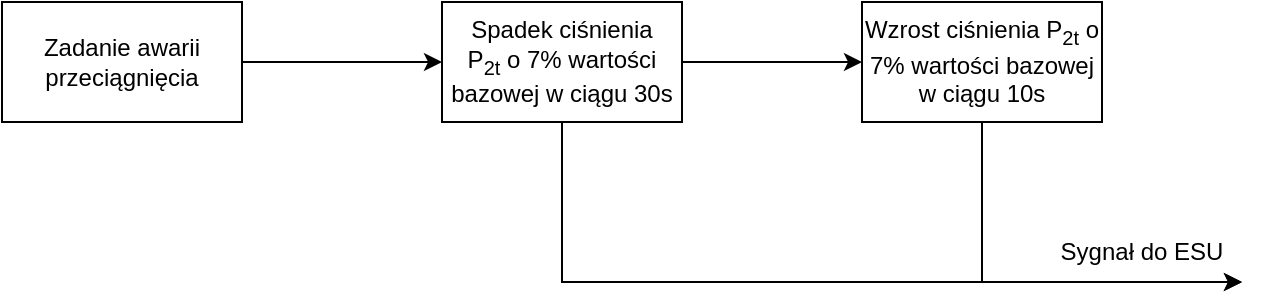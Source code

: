 <mxfile version="20.6.0" type="device"><diagram id="o1SNHN4VQLj8NKTYrgHn" name="Strona-1"><mxGraphModel dx="981" dy="486" grid="1" gridSize="10" guides="1" tooltips="1" connect="1" arrows="1" fold="1" page="1" pageScale="1" pageWidth="1169" pageHeight="827" math="0" shadow="0"><root><mxCell id="0"/><mxCell id="1" parent="0"/><mxCell id="g5FK26G_HoJVa96y074w-6" style="edgeStyle=orthogonalEdgeStyle;rounded=0;orthogonalLoop=1;jettySize=auto;html=1;entryX=0;entryY=0.5;entryDx=0;entryDy=0;" edge="1" parent="1" source="g5FK26G_HoJVa96y074w-4" target="g5FK26G_HoJVa96y074w-5"><mxGeometry relative="1" as="geometry"/></mxCell><mxCell id="g5FK26G_HoJVa96y074w-4" value="Zadanie awarii przeciągnięcia" style="rounded=0;whiteSpace=wrap;html=1;" vertex="1" parent="1"><mxGeometry x="230" y="360" width="120" height="60" as="geometry"/></mxCell><mxCell id="g5FK26G_HoJVa96y074w-8" value="" style="edgeStyle=orthogonalEdgeStyle;rounded=0;orthogonalLoop=1;jettySize=auto;html=1;" edge="1" parent="1" source="g5FK26G_HoJVa96y074w-5" target="g5FK26G_HoJVa96y074w-7"><mxGeometry relative="1" as="geometry"/></mxCell><mxCell id="g5FK26G_HoJVa96y074w-9" style="edgeStyle=orthogonalEdgeStyle;rounded=0;orthogonalLoop=1;jettySize=auto;html=1;" edge="1" parent="1" source="g5FK26G_HoJVa96y074w-5"><mxGeometry relative="1" as="geometry"><mxPoint x="850" y="500" as="targetPoint"/><Array as="points"><mxPoint x="510" y="500"/></Array></mxGeometry></mxCell><mxCell id="g5FK26G_HoJVa96y074w-5" value="Spadek ciśnienia P&lt;sub&gt;2t&lt;/sub&gt;&amp;nbsp;o 7% wartości bazowej w ciągu 30s" style="rounded=0;whiteSpace=wrap;html=1;" vertex="1" parent="1"><mxGeometry x="450" y="360" width="120" height="60" as="geometry"/></mxCell><mxCell id="g5FK26G_HoJVa96y074w-10" style="edgeStyle=orthogonalEdgeStyle;rounded=0;orthogonalLoop=1;jettySize=auto;html=1;" edge="1" parent="1" source="g5FK26G_HoJVa96y074w-7"><mxGeometry relative="1" as="geometry"><mxPoint x="850" y="500.0" as="targetPoint"/><Array as="points"><mxPoint x="720" y="500"/></Array></mxGeometry></mxCell><mxCell id="g5FK26G_HoJVa96y074w-7" value="Wzrost ciśnienia P&lt;sub&gt;2t&lt;/sub&gt;&amp;nbsp;o 7% wartości bazowej w ciągu 10s" style="rounded=0;whiteSpace=wrap;html=1;" vertex="1" parent="1"><mxGeometry x="660" y="360" width="120" height="60" as="geometry"/></mxCell><mxCell id="g5FK26G_HoJVa96y074w-11" value="Sygnał do ESU" style="text;html=1;strokeColor=none;fillColor=none;align=center;verticalAlign=middle;whiteSpace=wrap;rounded=0;" vertex="1" parent="1"><mxGeometry x="750" y="470" width="100" height="30" as="geometry"/></mxCell></root></mxGraphModel></diagram></mxfile>